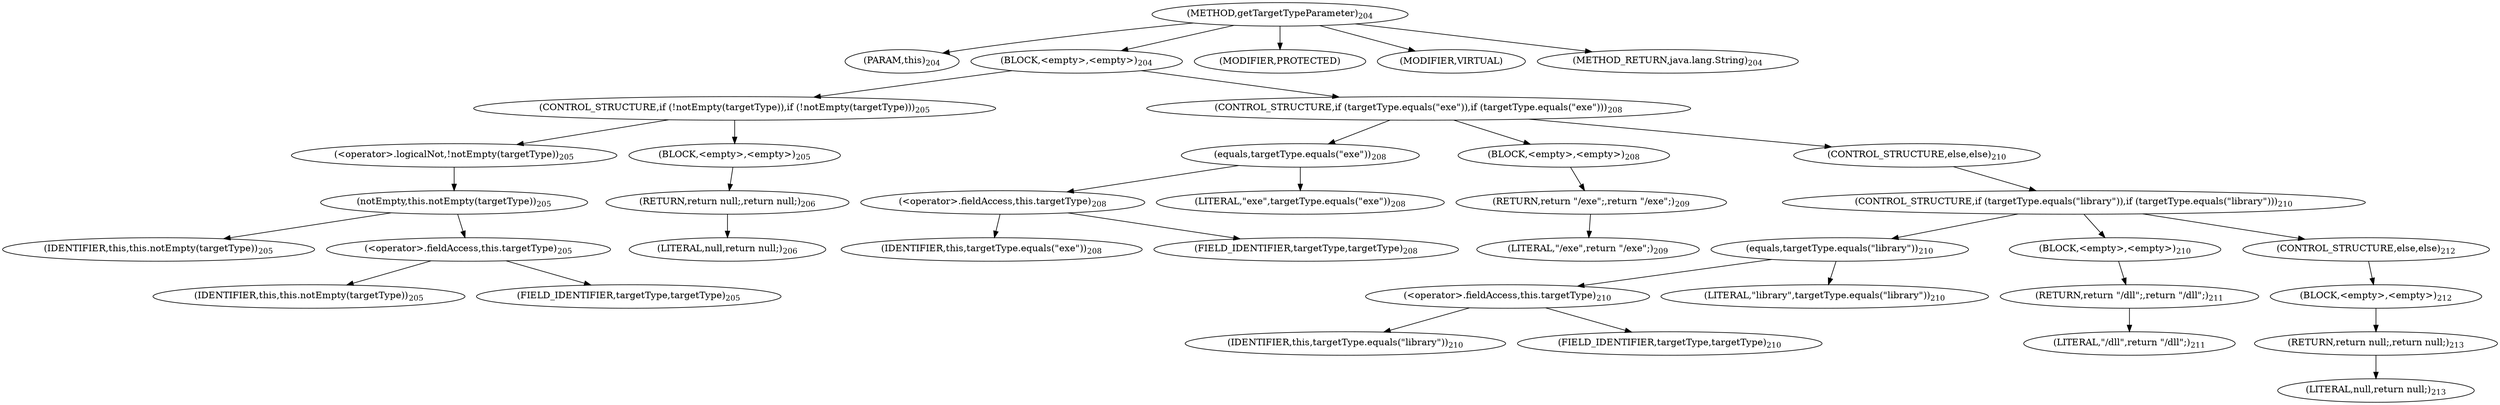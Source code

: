 digraph "getTargetTypeParameter" {  
"222" [label = <(METHOD,getTargetTypeParameter)<SUB>204</SUB>> ]
"9" [label = <(PARAM,this)<SUB>204</SUB>> ]
"223" [label = <(BLOCK,&lt;empty&gt;,&lt;empty&gt;)<SUB>204</SUB>> ]
"224" [label = <(CONTROL_STRUCTURE,if (!notEmpty(targetType)),if (!notEmpty(targetType)))<SUB>205</SUB>> ]
"225" [label = <(&lt;operator&gt;.logicalNot,!notEmpty(targetType))<SUB>205</SUB>> ]
"226" [label = <(notEmpty,this.notEmpty(targetType))<SUB>205</SUB>> ]
"8" [label = <(IDENTIFIER,this,this.notEmpty(targetType))<SUB>205</SUB>> ]
"227" [label = <(&lt;operator&gt;.fieldAccess,this.targetType)<SUB>205</SUB>> ]
"228" [label = <(IDENTIFIER,this,this.notEmpty(targetType))<SUB>205</SUB>> ]
"229" [label = <(FIELD_IDENTIFIER,targetType,targetType)<SUB>205</SUB>> ]
"230" [label = <(BLOCK,&lt;empty&gt;,&lt;empty&gt;)<SUB>205</SUB>> ]
"231" [label = <(RETURN,return null;,return null;)<SUB>206</SUB>> ]
"232" [label = <(LITERAL,null,return null;)<SUB>206</SUB>> ]
"233" [label = <(CONTROL_STRUCTURE,if (targetType.equals(&quot;exe&quot;)),if (targetType.equals(&quot;exe&quot;)))<SUB>208</SUB>> ]
"234" [label = <(equals,targetType.equals(&quot;exe&quot;))<SUB>208</SUB>> ]
"235" [label = <(&lt;operator&gt;.fieldAccess,this.targetType)<SUB>208</SUB>> ]
"236" [label = <(IDENTIFIER,this,targetType.equals(&quot;exe&quot;))<SUB>208</SUB>> ]
"237" [label = <(FIELD_IDENTIFIER,targetType,targetType)<SUB>208</SUB>> ]
"238" [label = <(LITERAL,&quot;exe&quot;,targetType.equals(&quot;exe&quot;))<SUB>208</SUB>> ]
"239" [label = <(BLOCK,&lt;empty&gt;,&lt;empty&gt;)<SUB>208</SUB>> ]
"240" [label = <(RETURN,return &quot;/exe&quot;;,return &quot;/exe&quot;;)<SUB>209</SUB>> ]
"241" [label = <(LITERAL,&quot;/exe&quot;,return &quot;/exe&quot;;)<SUB>209</SUB>> ]
"242" [label = <(CONTROL_STRUCTURE,else,else)<SUB>210</SUB>> ]
"243" [label = <(CONTROL_STRUCTURE,if (targetType.equals(&quot;library&quot;)),if (targetType.equals(&quot;library&quot;)))<SUB>210</SUB>> ]
"244" [label = <(equals,targetType.equals(&quot;library&quot;))<SUB>210</SUB>> ]
"245" [label = <(&lt;operator&gt;.fieldAccess,this.targetType)<SUB>210</SUB>> ]
"246" [label = <(IDENTIFIER,this,targetType.equals(&quot;library&quot;))<SUB>210</SUB>> ]
"247" [label = <(FIELD_IDENTIFIER,targetType,targetType)<SUB>210</SUB>> ]
"248" [label = <(LITERAL,&quot;library&quot;,targetType.equals(&quot;library&quot;))<SUB>210</SUB>> ]
"249" [label = <(BLOCK,&lt;empty&gt;,&lt;empty&gt;)<SUB>210</SUB>> ]
"250" [label = <(RETURN,return &quot;/dll&quot;;,return &quot;/dll&quot;;)<SUB>211</SUB>> ]
"251" [label = <(LITERAL,&quot;/dll&quot;,return &quot;/dll&quot;;)<SUB>211</SUB>> ]
"252" [label = <(CONTROL_STRUCTURE,else,else)<SUB>212</SUB>> ]
"253" [label = <(BLOCK,&lt;empty&gt;,&lt;empty&gt;)<SUB>212</SUB>> ]
"254" [label = <(RETURN,return null;,return null;)<SUB>213</SUB>> ]
"255" [label = <(LITERAL,null,return null;)<SUB>213</SUB>> ]
"256" [label = <(MODIFIER,PROTECTED)> ]
"257" [label = <(MODIFIER,VIRTUAL)> ]
"258" [label = <(METHOD_RETURN,java.lang.String)<SUB>204</SUB>> ]
  "222" -> "9" 
  "222" -> "223" 
  "222" -> "256" 
  "222" -> "257" 
  "222" -> "258" 
  "223" -> "224" 
  "223" -> "233" 
  "224" -> "225" 
  "224" -> "230" 
  "225" -> "226" 
  "226" -> "8" 
  "226" -> "227" 
  "227" -> "228" 
  "227" -> "229" 
  "230" -> "231" 
  "231" -> "232" 
  "233" -> "234" 
  "233" -> "239" 
  "233" -> "242" 
  "234" -> "235" 
  "234" -> "238" 
  "235" -> "236" 
  "235" -> "237" 
  "239" -> "240" 
  "240" -> "241" 
  "242" -> "243" 
  "243" -> "244" 
  "243" -> "249" 
  "243" -> "252" 
  "244" -> "245" 
  "244" -> "248" 
  "245" -> "246" 
  "245" -> "247" 
  "249" -> "250" 
  "250" -> "251" 
  "252" -> "253" 
  "253" -> "254" 
  "254" -> "255" 
}
